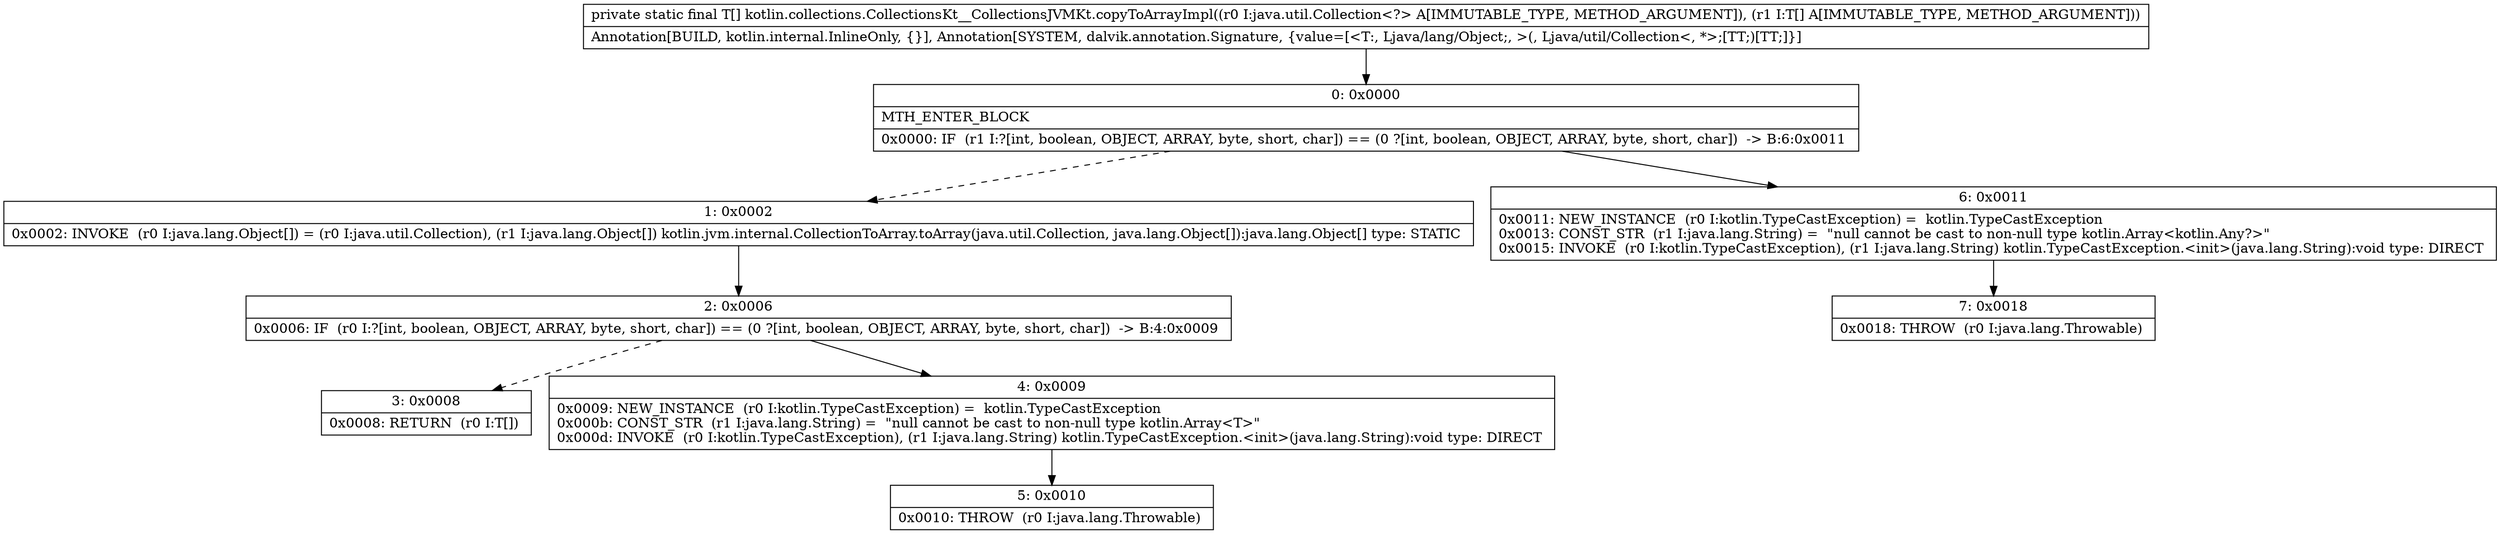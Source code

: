 digraph "CFG forkotlin.collections.CollectionsKt__CollectionsJVMKt.copyToArrayImpl(Ljava\/util\/Collection;[Ljava\/lang\/Object;)[Ljava\/lang\/Object;" {
Node_0 [shape=record,label="{0\:\ 0x0000|MTH_ENTER_BLOCK\l|0x0000: IF  (r1 I:?[int, boolean, OBJECT, ARRAY, byte, short, char]) == (0 ?[int, boolean, OBJECT, ARRAY, byte, short, char])  \-\> B:6:0x0011 \l}"];
Node_1 [shape=record,label="{1\:\ 0x0002|0x0002: INVOKE  (r0 I:java.lang.Object[]) = (r0 I:java.util.Collection), (r1 I:java.lang.Object[]) kotlin.jvm.internal.CollectionToArray.toArray(java.util.Collection, java.lang.Object[]):java.lang.Object[] type: STATIC \l}"];
Node_2 [shape=record,label="{2\:\ 0x0006|0x0006: IF  (r0 I:?[int, boolean, OBJECT, ARRAY, byte, short, char]) == (0 ?[int, boolean, OBJECT, ARRAY, byte, short, char])  \-\> B:4:0x0009 \l}"];
Node_3 [shape=record,label="{3\:\ 0x0008|0x0008: RETURN  (r0 I:T[]) \l}"];
Node_4 [shape=record,label="{4\:\ 0x0009|0x0009: NEW_INSTANCE  (r0 I:kotlin.TypeCastException) =  kotlin.TypeCastException \l0x000b: CONST_STR  (r1 I:java.lang.String) =  \"null cannot be cast to non\-null type kotlin.Array\<T\>\" \l0x000d: INVOKE  (r0 I:kotlin.TypeCastException), (r1 I:java.lang.String) kotlin.TypeCastException.\<init\>(java.lang.String):void type: DIRECT \l}"];
Node_5 [shape=record,label="{5\:\ 0x0010|0x0010: THROW  (r0 I:java.lang.Throwable) \l}"];
Node_6 [shape=record,label="{6\:\ 0x0011|0x0011: NEW_INSTANCE  (r0 I:kotlin.TypeCastException) =  kotlin.TypeCastException \l0x0013: CONST_STR  (r1 I:java.lang.String) =  \"null cannot be cast to non\-null type kotlin.Array\<kotlin.Any?\>\" \l0x0015: INVOKE  (r0 I:kotlin.TypeCastException), (r1 I:java.lang.String) kotlin.TypeCastException.\<init\>(java.lang.String):void type: DIRECT \l}"];
Node_7 [shape=record,label="{7\:\ 0x0018|0x0018: THROW  (r0 I:java.lang.Throwable) \l}"];
MethodNode[shape=record,label="{private static final T[] kotlin.collections.CollectionsKt__CollectionsJVMKt.copyToArrayImpl((r0 I:java.util.Collection\<?\> A[IMMUTABLE_TYPE, METHOD_ARGUMENT]), (r1 I:T[] A[IMMUTABLE_TYPE, METHOD_ARGUMENT]))  | Annotation[BUILD, kotlin.internal.InlineOnly, \{\}], Annotation[SYSTEM, dalvik.annotation.Signature, \{value=[\<T:, Ljava\/lang\/Object;, \>(, Ljava\/util\/Collection\<, *\>;[TT;)[TT;]\}]\l}"];
MethodNode -> Node_0;
Node_0 -> Node_1[style=dashed];
Node_0 -> Node_6;
Node_1 -> Node_2;
Node_2 -> Node_3[style=dashed];
Node_2 -> Node_4;
Node_4 -> Node_5;
Node_6 -> Node_7;
}

